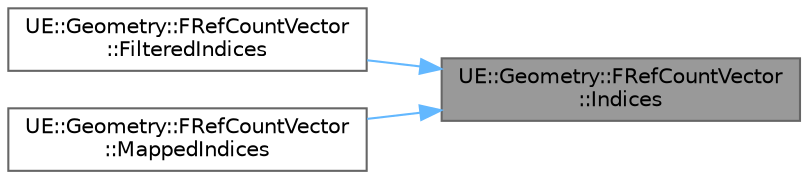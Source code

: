 digraph "UE::Geometry::FRefCountVector::Indices"
{
 // INTERACTIVE_SVG=YES
 // LATEX_PDF_SIZE
  bgcolor="transparent";
  edge [fontname=Helvetica,fontsize=10,labelfontname=Helvetica,labelfontsize=10];
  node [fontname=Helvetica,fontsize=10,shape=box,height=0.2,width=0.4];
  rankdir="RL";
  Node1 [id="Node000001",label="UE::Geometry::FRefCountVector\l::Indices",height=0.2,width=0.4,color="gray40", fillcolor="grey60", style="filled", fontcolor="black",tooltip="returns iteration object over valid indices usage: for (int idx : indices()) { ......"];
  Node1 -> Node2 [id="edge1_Node000001_Node000002",dir="back",color="steelblue1",style="solid",tooltip=" "];
  Node2 [id="Node000002",label="UE::Geometry::FRefCountVector\l::FilteredIndices",height=0.2,width=0.4,color="grey40", fillcolor="white", style="filled",URL="$d8/d44/classUE_1_1Geometry_1_1FRefCountVector.html#acab545f1a1ea3fee826a9ba6ed6e2a78",tooltip=" "];
  Node1 -> Node3 [id="edge2_Node000001_Node000003",dir="back",color="steelblue1",style="solid",tooltip=" "];
  Node3 [id="Node000003",label="UE::Geometry::FRefCountVector\l::MappedIndices",height=0.2,width=0.4,color="grey40", fillcolor="white", style="filled",URL="$d8/d44/classUE_1_1Geometry_1_1FRefCountVector.html#a10fcd6e094e7e41962d4ef25e593a027",tooltip="returns iteration object over mapping applied to valid indices eg usage: for (FVector3d v : mapped_in..."];
}
